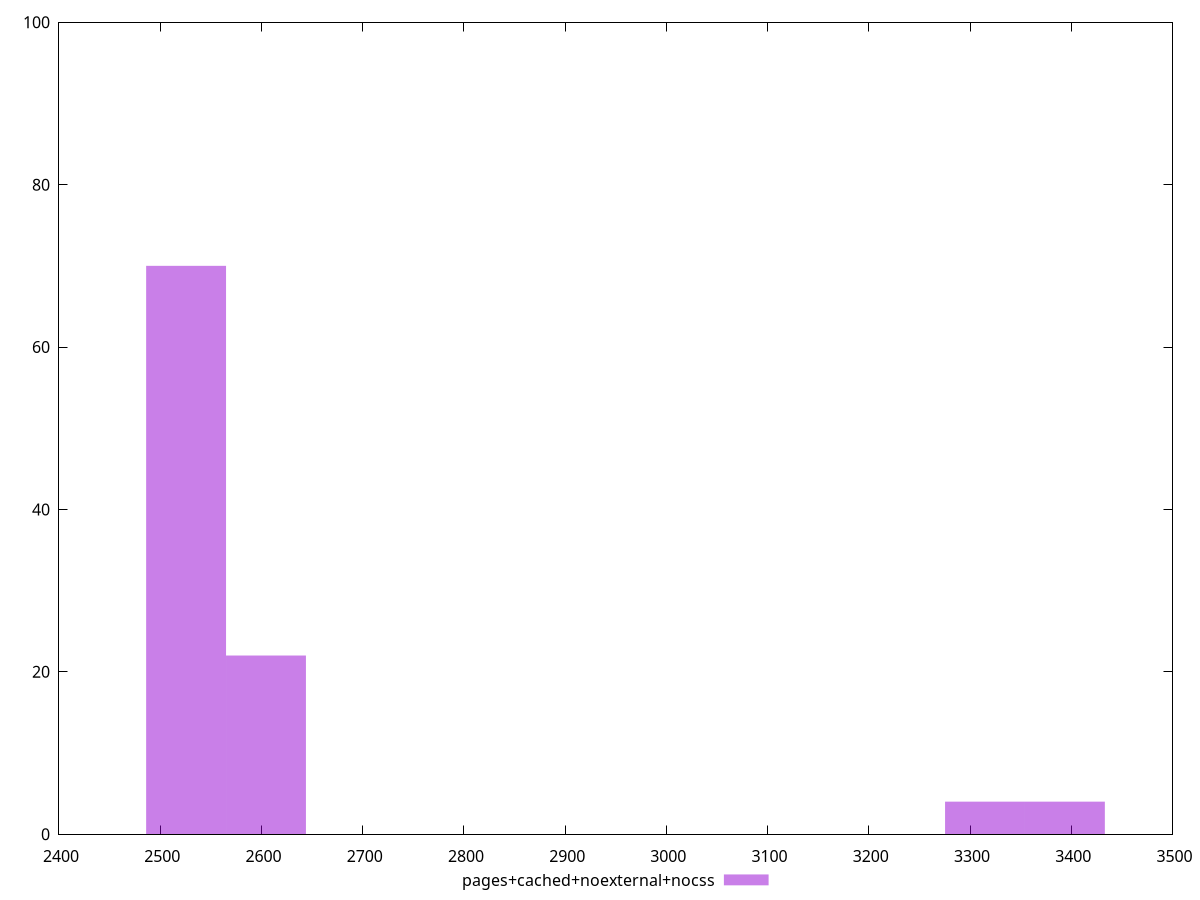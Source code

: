reset
set terminal svg size 640, 490 enhanced background rgb 'white'
set output "report_00007_2020-12-11T15:55:29.892Z/largest-contentful-paint/comparison/histogram/9_vs_10.svg"

$pagesCachedNoexternalNocss <<EOF
2525.551596472703 70
2604.475083862475 22
3393.7099577601944 4
3314.7864703704226 4
EOF

set key outside below
set boxwidth 78.92348738977196
set yrange [0:100]
set style fill transparent solid 0.5 noborder

plot \
  $pagesCachedNoexternalNocss title "pages+cached+noexternal+nocss" with boxes, \


reset